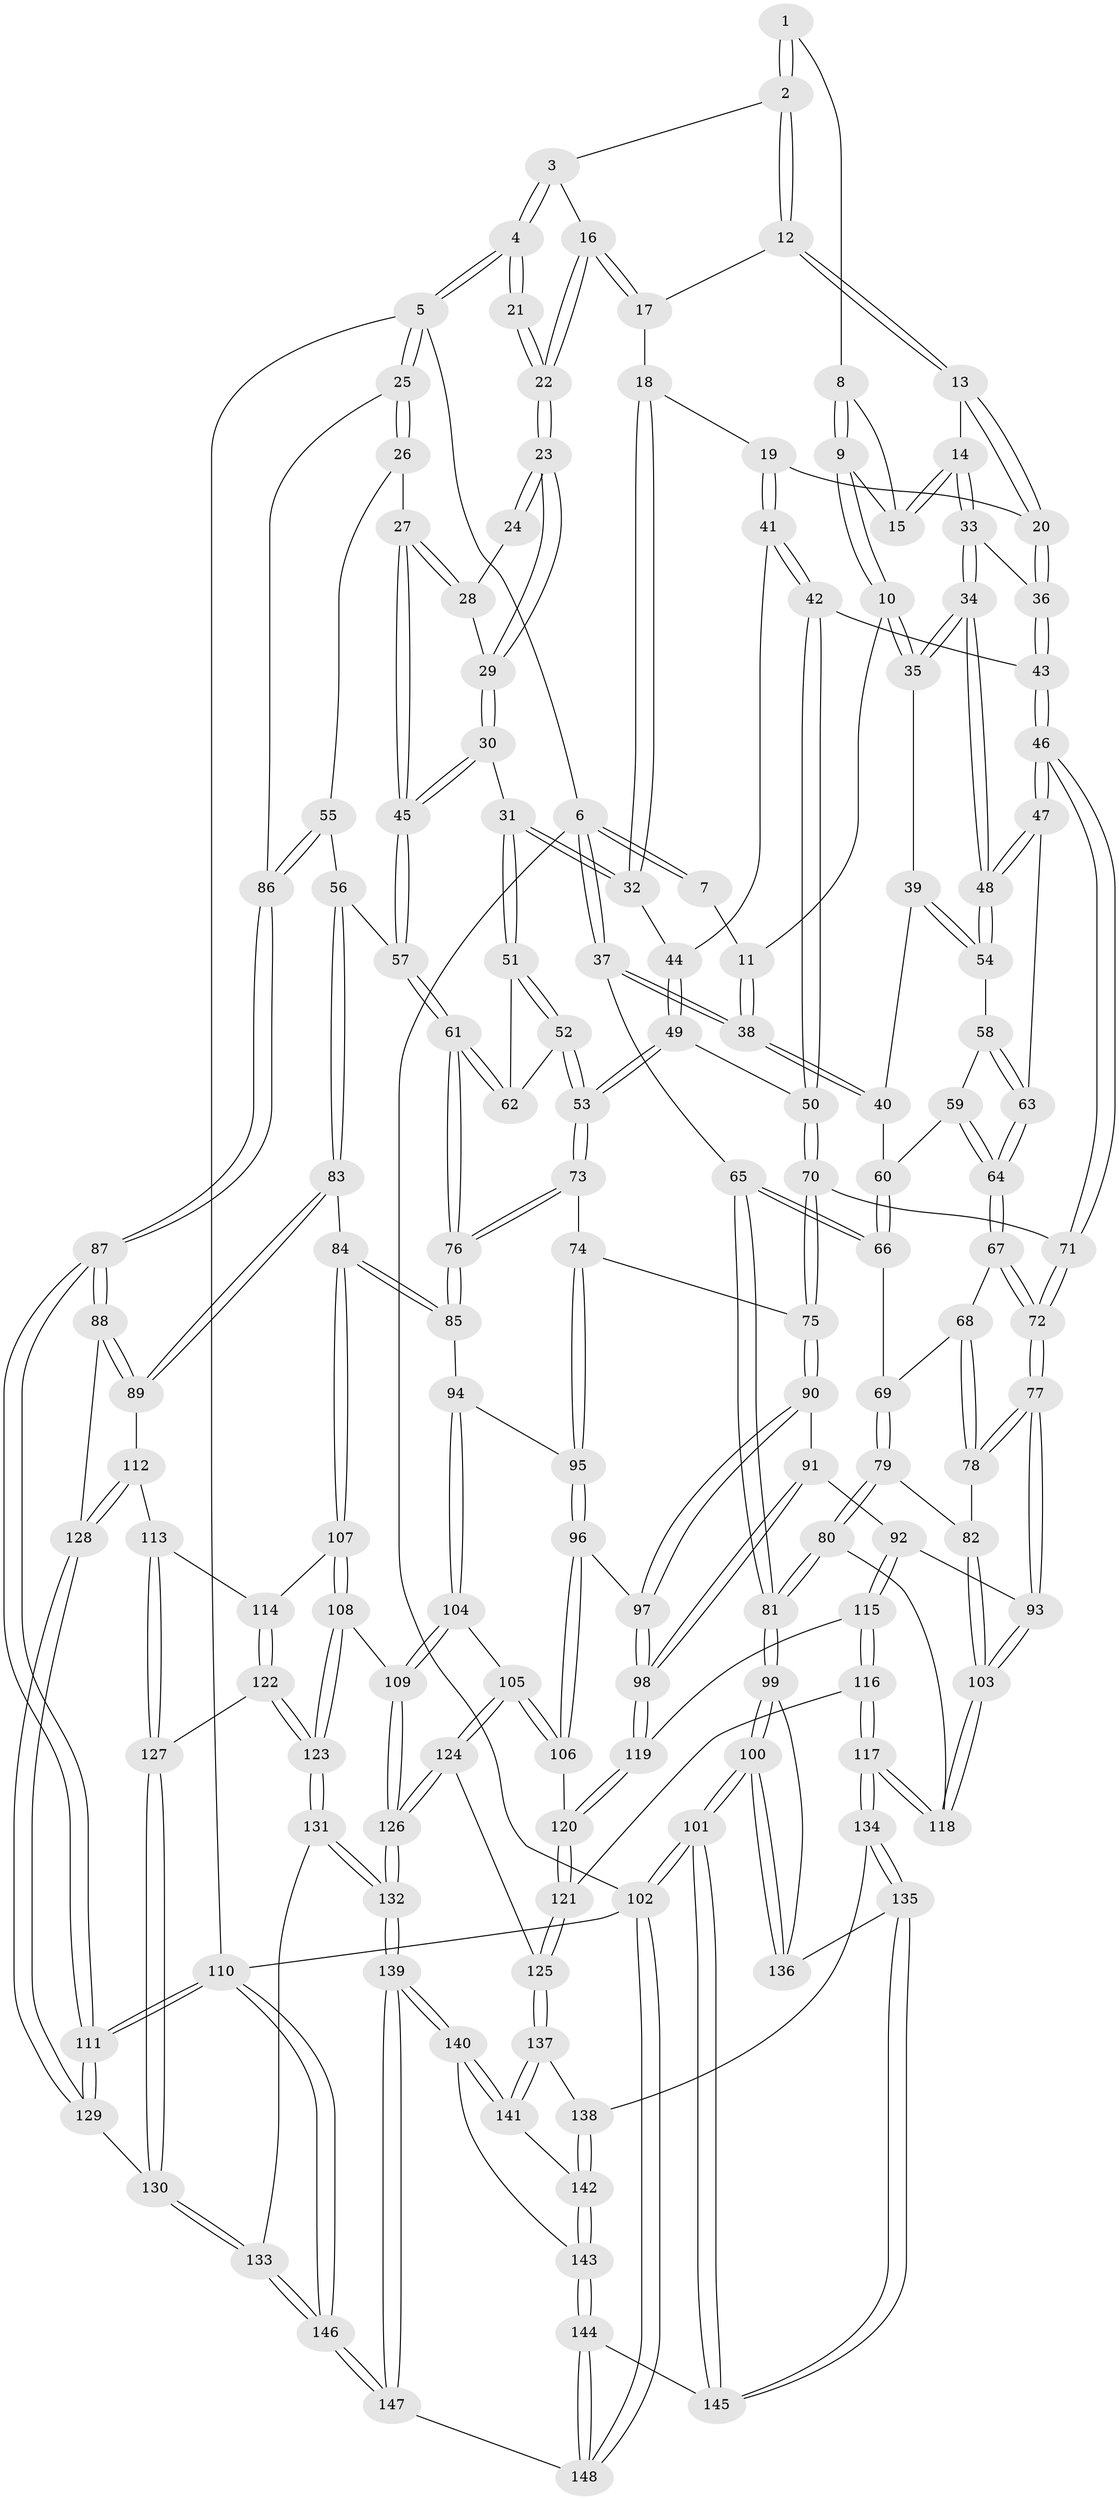 // Generated by graph-tools (version 1.1) at 2025/51/03/09/25 03:51:04]
// undirected, 148 vertices, 367 edges
graph export_dot {
graph [start="1"]
  node [color=gray90,style=filled];
  1 [pos="+0.2363341721988167+0"];
  2 [pos="+0.471354021667954+0"];
  3 [pos="+0.6198578182628699+0"];
  4 [pos="+1+0"];
  5 [pos="+1+0"];
  6 [pos="+0+0"];
  7 [pos="+0.14720856286384146+0"];
  8 [pos="+0.22328814216696852+0.042738774887109116"];
  9 [pos="+0.1103381673381819+0.10542918810806019"];
  10 [pos="+0.09310445100136368+0.1117381161671552"];
  11 [pos="+0.08728824985722132+0.10779175899971158"];
  12 [pos="+0.4495975420812814+0"];
  13 [pos="+0.43886368797165454+0"];
  14 [pos="+0.3073477651059395+0.12719984185905223"];
  15 [pos="+0.25434042993544553+0.08801845992446722"];
  16 [pos="+0.7037336155299654+0.10814956152079871"];
  17 [pos="+0.6015237032423164+0.12521154812346372"];
  18 [pos="+0.5768405880148976+0.15206829595580912"];
  19 [pos="+0.4938620471265675+0.1766002912753917"];
  20 [pos="+0.4908864008452214+0.1718174114541874"];
  21 [pos="+1+0"];
  22 [pos="+0.7163402820937096+0.12937852380290768"];
  23 [pos="+0.7255440071386519+0.149240316035545"];
  24 [pos="+0.9353894864984739+0.03208069842912838"];
  25 [pos="+1+0"];
  26 [pos="+0.9259115391057118+0.22723856474367554"];
  27 [pos="+0.9139985727735311+0.22006211558267438"];
  28 [pos="+0.901082375456482+0.15987705799275329"];
  29 [pos="+0.7265527320179382+0.15853170690117335"];
  30 [pos="+0.7198116195673818+0.19968749900679122"];
  31 [pos="+0.705927488517137+0.20817132515042802"];
  32 [pos="+0.6718866929518335+0.21312757021892015"];
  33 [pos="+0.2918096577825304+0.17140059016492276"];
  34 [pos="+0.2302976873034806+0.20941108751475446"];
  35 [pos="+0.09826663555784676+0.11857381029308431"];
  36 [pos="+0.34342453586627114+0.2145434269304443"];
  37 [pos="+0+0.1772048394709046"];
  38 [pos="+0+0.16400967659698093"];
  39 [pos="+0.09272060941881662+0.2562362264197801"];
  40 [pos="+0.08130060465328487+0.26385463094560296"];
  41 [pos="+0.49547937820888516+0.18371269715721789"];
  42 [pos="+0.49800183952897453+0.2818882951889356"];
  43 [pos="+0.3777100516706012+0.28249269380543696"];
  44 [pos="+0.6702650022536797+0.21369592821209776"];
  45 [pos="+0.7960322146298333+0.2759932758547249"];
  46 [pos="+0.30556810351567365+0.3815811831884296"];
  47 [pos="+0.23248367770547723+0.29252482411154307"];
  48 [pos="+0.2194085454067713+0.25460827728116775"];
  49 [pos="+0.5234219949880894+0.30553306058855806"];
  50 [pos="+0.4990118512424067+0.2833249221266667"];
  51 [pos="+0.6839918582279231+0.2664227184937257"];
  52 [pos="+0.5797801272722954+0.367008767690074"];
  53 [pos="+0.5568364770404026+0.3778077666721601"];
  54 [pos="+0.15235924015054422+0.27354459021379707"];
  55 [pos="+1+0.3453939745620514"];
  56 [pos="+0.99750443158645+0.37495974385570974"];
  57 [pos="+0.806752685406214+0.35845097048365665"];
  58 [pos="+0.1344249138496318+0.30935349693742126"];
  59 [pos="+0.0836310663850226+0.3382960013510659"];
  60 [pos="+0.05934237774201047+0.32980160615086285"];
  61 [pos="+0.7750989661773107+0.40454053761822534"];
  62 [pos="+0.6859987560537795+0.34590451839999703"];
  63 [pos="+0.15694936865513565+0.3639769155235924"];
  64 [pos="+0.14150497093215403+0.3988266249168753"];
  65 [pos="+0+0.2808115495679639"];
  66 [pos="+0.025560182121568235+0.343033042869594"];
  67 [pos="+0.14317565429676948+0.409905785917946"];
  68 [pos="+0.1308005380924704+0.4230467515408313"];
  69 [pos="+0.06201969452202115+0.4443639779889648"];
  70 [pos="+0.357533956441548+0.42773092254397155"];
  71 [pos="+0.3075686710141653+0.39930434944121757"];
  72 [pos="+0.2602062708438058+0.4353185899571957"];
  73 [pos="+0.5566658716589145+0.38697990870242516"];
  74 [pos="+0.5452636388165634+0.42130170368665365"];
  75 [pos="+0.38094961189052+0.44976163761306026"];
  76 [pos="+0.7664586441676035+0.4370105996268267"];
  77 [pos="+0.23293682257868917+0.5208972868834558"];
  78 [pos="+0.15194506970453983+0.5269847832186025"];
  79 [pos="+0+0.5517085008479202"];
  80 [pos="+0+0.6080057155445239"];
  81 [pos="+0+0.6341655234813757"];
  82 [pos="+0.1457484253788656+0.5316482538206709"];
  83 [pos="+0.9115152758117179+0.50761852850342"];
  84 [pos="+0.7970571240434301+0.5225993014681068"];
  85 [pos="+0.7684537326299872+0.4745865729890333"];
  86 [pos="+1+0.3442838369260842"];
  87 [pos="+1+0.683821097768842"];
  88 [pos="+1+0.6777296654849521"];
  89 [pos="+1+0.6596707164178812"];
  90 [pos="+0.3844051001766428+0.4834446943730135"];
  91 [pos="+0.32780358299098167+0.5489850702888945"];
  92 [pos="+0.2661909357431062+0.5763303266699955"];
  93 [pos="+0.258459320370312+0.573196018434441"];
  94 [pos="+0.6103425893806834+0.5123351445194592"];
  95 [pos="+0.5591107895255418+0.4705887929373011"];
  96 [pos="+0.4742598460500625+0.579601235494422"];
  97 [pos="+0.44057884782208734+0.5741207363172289"];
  98 [pos="+0.39291952282217574+0.613926226934409"];
  99 [pos="+0+0.7204350102283693"];
  100 [pos="+0+1"];
  101 [pos="+0+1"];
  102 [pos="+0+1"];
  103 [pos="+0.16351350378543517+0.6703888680512401"];
  104 [pos="+0.6332627960272312+0.6660982714097506"];
  105 [pos="+0.5876804336538201+0.6718973421094004"];
  106 [pos="+0.5254725417810643+0.6516217337350074"];
  107 [pos="+0.777637916013153+0.6388729983169423"];
  108 [pos="+0.7303904767076441+0.6641863150053223"];
  109 [pos="+0.6370427417407423+0.6677583791293836"];
  110 [pos="+1+1"];
  111 [pos="+1+1"];
  112 [pos="+0.8977359829637656+0.6872218898999701"];
  113 [pos="+0.8683570800564623+0.6870042826536241"];
  114 [pos="+0.8048662796685873+0.654068703110743"];
  115 [pos="+0.33307444805736464+0.6632614376781322"];
  116 [pos="+0.2889184007372948+0.7365207186765833"];
  117 [pos="+0.21903274418582952+0.7908138836302728"];
  118 [pos="+0.16049278023194266+0.6765474661518661"];
  119 [pos="+0.3653839156446395+0.6541117816364391"];
  120 [pos="+0.4418482269355794+0.7142823289855681"];
  121 [pos="+0.4376142266240782+0.775345896193864"];
  122 [pos="+0.7994017604647481+0.7941806566263417"];
  123 [pos="+0.7491087158074644+0.8244666995789123"];
  124 [pos="+0.516923679652404+0.7997828032269491"];
  125 [pos="+0.4460293285107332+0.7959062821588325"];
  126 [pos="+0.6329181770995231+0.9199168733833512"];
  127 [pos="+0.8512559543516568+0.7717065305633585"];
  128 [pos="+0.9244818499592442+0.829312327972022"];
  129 [pos="+0.90250017856693+0.8678603945143656"];
  130 [pos="+0.878841634696759+0.867151750026069"];
  131 [pos="+0.7341376150438245+0.8949019961225265"];
  132 [pos="+0.6507817648550541+0.9623949397871061"];
  133 [pos="+0.8457045686813756+0.8837693554402044"];
  134 [pos="+0.21827587431934614+0.7948678724642465"];
  135 [pos="+0.18957767827150332+0.8350609898366238"];
  136 [pos="+0.1680992479229099+0.8373627140654107"];
  137 [pos="+0.431968609894783+0.8210783810386033"];
  138 [pos="+0.346675896340945+0.8499461119528549"];
  139 [pos="+0.6094629824800293+1"];
  140 [pos="+0.4955511690152065+0.9822591460016595"];
  141 [pos="+0.44627656486763495+0.8795603882329822"];
  142 [pos="+0.35935226127763426+0.9113208122858811"];
  143 [pos="+0.35890420589171224+0.9259351799176104"];
  144 [pos="+0.2500019569324627+1"];
  145 [pos="+0.20266757603596497+0.8911835059048632"];
  146 [pos="+0.9922185015496849+1"];
  147 [pos="+0.6106531258031059+1"];
  148 [pos="+0.2504867393022344+1"];
  1 -- 2;
  1 -- 2;
  1 -- 8;
  2 -- 3;
  2 -- 12;
  2 -- 12;
  3 -- 4;
  3 -- 4;
  3 -- 16;
  4 -- 5;
  4 -- 5;
  4 -- 21;
  4 -- 21;
  5 -- 6;
  5 -- 25;
  5 -- 25;
  5 -- 110;
  6 -- 7;
  6 -- 7;
  6 -- 37;
  6 -- 37;
  6 -- 102;
  7 -- 11;
  8 -- 9;
  8 -- 9;
  8 -- 15;
  9 -- 10;
  9 -- 10;
  9 -- 15;
  10 -- 11;
  10 -- 35;
  10 -- 35;
  11 -- 38;
  11 -- 38;
  12 -- 13;
  12 -- 13;
  12 -- 17;
  13 -- 14;
  13 -- 20;
  13 -- 20;
  14 -- 15;
  14 -- 15;
  14 -- 33;
  14 -- 33;
  16 -- 17;
  16 -- 17;
  16 -- 22;
  16 -- 22;
  17 -- 18;
  18 -- 19;
  18 -- 32;
  18 -- 32;
  19 -- 20;
  19 -- 41;
  19 -- 41;
  20 -- 36;
  20 -- 36;
  21 -- 22;
  21 -- 22;
  22 -- 23;
  22 -- 23;
  23 -- 24;
  23 -- 24;
  23 -- 29;
  23 -- 29;
  24 -- 28;
  25 -- 26;
  25 -- 26;
  25 -- 86;
  26 -- 27;
  26 -- 55;
  27 -- 28;
  27 -- 28;
  27 -- 45;
  27 -- 45;
  28 -- 29;
  29 -- 30;
  29 -- 30;
  30 -- 31;
  30 -- 45;
  30 -- 45;
  31 -- 32;
  31 -- 32;
  31 -- 51;
  31 -- 51;
  32 -- 44;
  33 -- 34;
  33 -- 34;
  33 -- 36;
  34 -- 35;
  34 -- 35;
  34 -- 48;
  34 -- 48;
  35 -- 39;
  36 -- 43;
  36 -- 43;
  37 -- 38;
  37 -- 38;
  37 -- 65;
  38 -- 40;
  38 -- 40;
  39 -- 40;
  39 -- 54;
  39 -- 54;
  40 -- 60;
  41 -- 42;
  41 -- 42;
  41 -- 44;
  42 -- 43;
  42 -- 50;
  42 -- 50;
  43 -- 46;
  43 -- 46;
  44 -- 49;
  44 -- 49;
  45 -- 57;
  45 -- 57;
  46 -- 47;
  46 -- 47;
  46 -- 71;
  46 -- 71;
  47 -- 48;
  47 -- 48;
  47 -- 63;
  48 -- 54;
  48 -- 54;
  49 -- 50;
  49 -- 53;
  49 -- 53;
  50 -- 70;
  50 -- 70;
  51 -- 52;
  51 -- 52;
  51 -- 62;
  52 -- 53;
  52 -- 53;
  52 -- 62;
  53 -- 73;
  53 -- 73;
  54 -- 58;
  55 -- 56;
  55 -- 86;
  55 -- 86;
  56 -- 57;
  56 -- 83;
  56 -- 83;
  57 -- 61;
  57 -- 61;
  58 -- 59;
  58 -- 63;
  58 -- 63;
  59 -- 60;
  59 -- 64;
  59 -- 64;
  60 -- 66;
  60 -- 66;
  61 -- 62;
  61 -- 62;
  61 -- 76;
  61 -- 76;
  63 -- 64;
  63 -- 64;
  64 -- 67;
  64 -- 67;
  65 -- 66;
  65 -- 66;
  65 -- 81;
  65 -- 81;
  66 -- 69;
  67 -- 68;
  67 -- 72;
  67 -- 72;
  68 -- 69;
  68 -- 78;
  68 -- 78;
  69 -- 79;
  69 -- 79;
  70 -- 71;
  70 -- 75;
  70 -- 75;
  71 -- 72;
  71 -- 72;
  72 -- 77;
  72 -- 77;
  73 -- 74;
  73 -- 76;
  73 -- 76;
  74 -- 75;
  74 -- 95;
  74 -- 95;
  75 -- 90;
  75 -- 90;
  76 -- 85;
  76 -- 85;
  77 -- 78;
  77 -- 78;
  77 -- 93;
  77 -- 93;
  78 -- 82;
  79 -- 80;
  79 -- 80;
  79 -- 82;
  80 -- 81;
  80 -- 81;
  80 -- 118;
  81 -- 99;
  81 -- 99;
  82 -- 103;
  82 -- 103;
  83 -- 84;
  83 -- 89;
  83 -- 89;
  84 -- 85;
  84 -- 85;
  84 -- 107;
  84 -- 107;
  85 -- 94;
  86 -- 87;
  86 -- 87;
  87 -- 88;
  87 -- 88;
  87 -- 111;
  87 -- 111;
  88 -- 89;
  88 -- 89;
  88 -- 128;
  89 -- 112;
  90 -- 91;
  90 -- 97;
  90 -- 97;
  91 -- 92;
  91 -- 98;
  91 -- 98;
  92 -- 93;
  92 -- 115;
  92 -- 115;
  93 -- 103;
  93 -- 103;
  94 -- 95;
  94 -- 104;
  94 -- 104;
  95 -- 96;
  95 -- 96;
  96 -- 97;
  96 -- 106;
  96 -- 106;
  97 -- 98;
  97 -- 98;
  98 -- 119;
  98 -- 119;
  99 -- 100;
  99 -- 100;
  99 -- 136;
  100 -- 101;
  100 -- 101;
  100 -- 136;
  100 -- 136;
  101 -- 102;
  101 -- 102;
  101 -- 145;
  101 -- 145;
  102 -- 148;
  102 -- 148;
  102 -- 110;
  103 -- 118;
  103 -- 118;
  104 -- 105;
  104 -- 109;
  104 -- 109;
  105 -- 106;
  105 -- 106;
  105 -- 124;
  105 -- 124;
  106 -- 120;
  107 -- 108;
  107 -- 108;
  107 -- 114;
  108 -- 109;
  108 -- 123;
  108 -- 123;
  109 -- 126;
  109 -- 126;
  110 -- 111;
  110 -- 111;
  110 -- 146;
  110 -- 146;
  111 -- 129;
  111 -- 129;
  112 -- 113;
  112 -- 128;
  112 -- 128;
  113 -- 114;
  113 -- 127;
  113 -- 127;
  114 -- 122;
  114 -- 122;
  115 -- 116;
  115 -- 116;
  115 -- 119;
  116 -- 117;
  116 -- 117;
  116 -- 121;
  117 -- 118;
  117 -- 118;
  117 -- 134;
  117 -- 134;
  119 -- 120;
  119 -- 120;
  120 -- 121;
  120 -- 121;
  121 -- 125;
  121 -- 125;
  122 -- 123;
  122 -- 123;
  122 -- 127;
  123 -- 131;
  123 -- 131;
  124 -- 125;
  124 -- 126;
  124 -- 126;
  125 -- 137;
  125 -- 137;
  126 -- 132;
  126 -- 132;
  127 -- 130;
  127 -- 130;
  128 -- 129;
  128 -- 129;
  129 -- 130;
  130 -- 133;
  130 -- 133;
  131 -- 132;
  131 -- 132;
  131 -- 133;
  132 -- 139;
  132 -- 139;
  133 -- 146;
  133 -- 146;
  134 -- 135;
  134 -- 135;
  134 -- 138;
  135 -- 136;
  135 -- 145;
  135 -- 145;
  137 -- 138;
  137 -- 141;
  137 -- 141;
  138 -- 142;
  138 -- 142;
  139 -- 140;
  139 -- 140;
  139 -- 147;
  139 -- 147;
  140 -- 141;
  140 -- 141;
  140 -- 143;
  141 -- 142;
  142 -- 143;
  142 -- 143;
  143 -- 144;
  143 -- 144;
  144 -- 145;
  144 -- 148;
  144 -- 148;
  146 -- 147;
  146 -- 147;
  147 -- 148;
}
